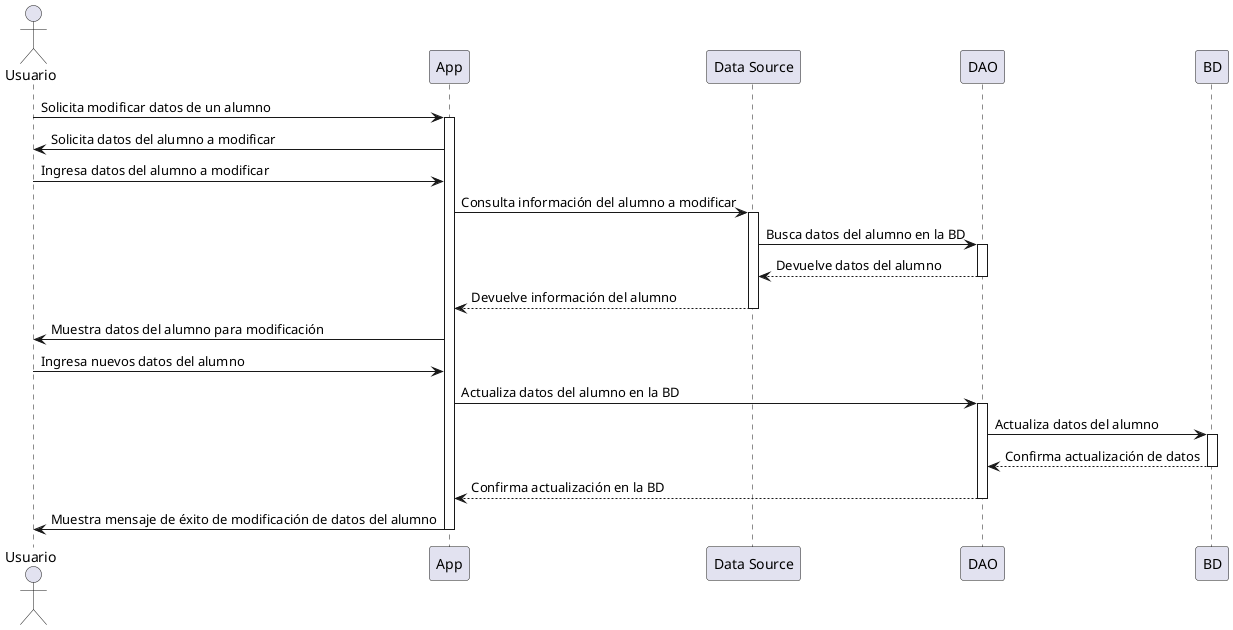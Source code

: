 @startuml
actor Usuario as Profesor
participant App
participant "Data Source" as DataSource
participant DAO as Dao
participant BD as BaseDatos

Profesor -> App: Solicita modificar datos de un alumno
activate App
App -> Profesor: Solicita datos del alumno a modificar
Profesor -> App: Ingresa datos del alumno a modificar
App -> DataSource: Consulta información del alumno a modificar
activate DataSource
DataSource -> Dao: Busca datos del alumno en la BD
activate Dao
Dao --> DataSource: Devuelve datos del alumno
deactivate Dao
DataSource --> App: Devuelve información del alumno
deactivate DataSource
App -> Profesor: Muestra datos del alumno para modificación
Profesor -> App: Ingresa nuevos datos del alumno
App -> Dao: Actualiza datos del alumno en la BD
activate Dao
Dao -> BaseDatos: Actualiza datos del alumno
activate BaseDatos
BaseDatos --> Dao: Confirma actualización de datos
deactivate BaseDatos
Dao --> App: Confirma actualización en la BD
deactivate Dao
App -> Profesor: Muestra mensaje de éxito de modificación de datos del alumno
deactivate App
@enduml
